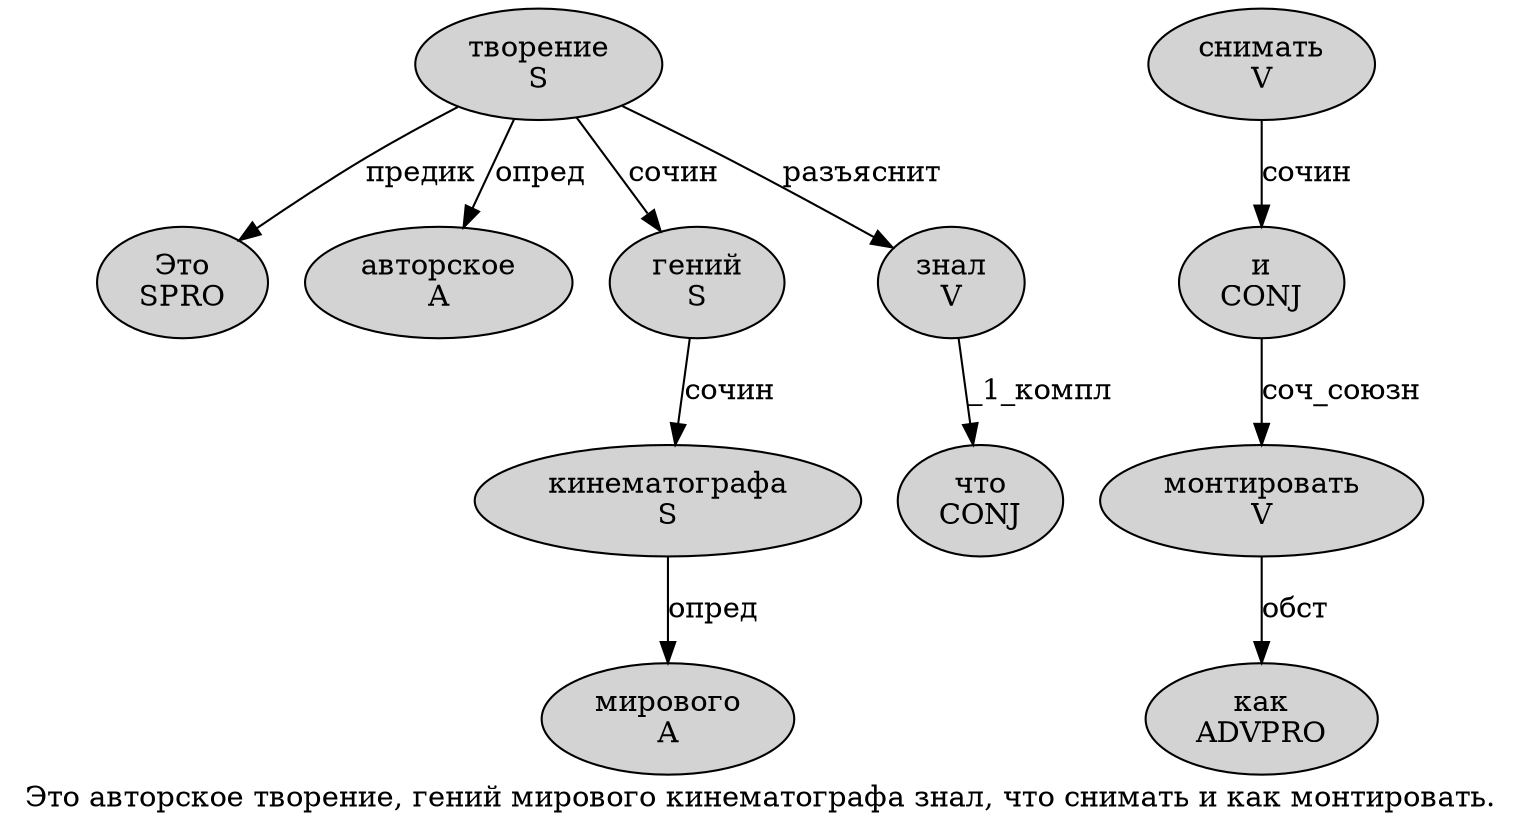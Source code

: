 digraph SENTENCE_2191 {
	graph [label="Это авторское творение, гений мирового кинематографа знал, что снимать и как монтировать."]
	node [style=filled]
		0 [label="Это
SPRO" color="" fillcolor=lightgray penwidth=1 shape=ellipse]
		1 [label="авторское
A" color="" fillcolor=lightgray penwidth=1 shape=ellipse]
		2 [label="творение
S" color="" fillcolor=lightgray penwidth=1 shape=ellipse]
		4 [label="гений
S" color="" fillcolor=lightgray penwidth=1 shape=ellipse]
		5 [label="мирового
A" color="" fillcolor=lightgray penwidth=1 shape=ellipse]
		6 [label="кинематографа
S" color="" fillcolor=lightgray penwidth=1 shape=ellipse]
		7 [label="знал
V" color="" fillcolor=lightgray penwidth=1 shape=ellipse]
		9 [label="что
CONJ" color="" fillcolor=lightgray penwidth=1 shape=ellipse]
		10 [label="снимать
V" color="" fillcolor=lightgray penwidth=1 shape=ellipse]
		11 [label="и
CONJ" color="" fillcolor=lightgray penwidth=1 shape=ellipse]
		12 [label="как
ADVPRO" color="" fillcolor=lightgray penwidth=1 shape=ellipse]
		13 [label="монтировать
V" color="" fillcolor=lightgray penwidth=1 shape=ellipse]
			11 -> 13 [label="соч_союзн"]
			6 -> 5 [label="опред"]
			10 -> 11 [label="сочин"]
			7 -> 9 [label="_1_компл"]
			2 -> 0 [label="предик"]
			2 -> 1 [label="опред"]
			2 -> 4 [label="сочин"]
			2 -> 7 [label="разъяснит"]
			13 -> 12 [label="обст"]
			4 -> 6 [label="сочин"]
}
